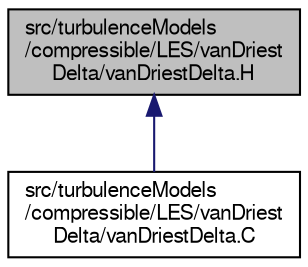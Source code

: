 digraph "src/turbulenceModels/compressible/LES/vanDriestDelta/vanDriestDelta.H"
{
  bgcolor="transparent";
  edge [fontname="FreeSans",fontsize="10",labelfontname="FreeSans",labelfontsize="10"];
  node [fontname="FreeSans",fontsize="10",shape=record];
  Node3 [label="src/turbulenceModels\l/compressible/LES/vanDriest\lDelta/vanDriestDelta.H",height=0.2,width=0.4,color="black", fillcolor="grey75", style="filled", fontcolor="black"];
  Node3 -> Node4 [dir="back",color="midnightblue",fontsize="10",style="solid",fontname="FreeSans"];
  Node4 [label="src/turbulenceModels\l/compressible/LES/vanDriest\lDelta/vanDriestDelta.C",height=0.2,width=0.4,color="black",URL="$a39899.html"];
}
